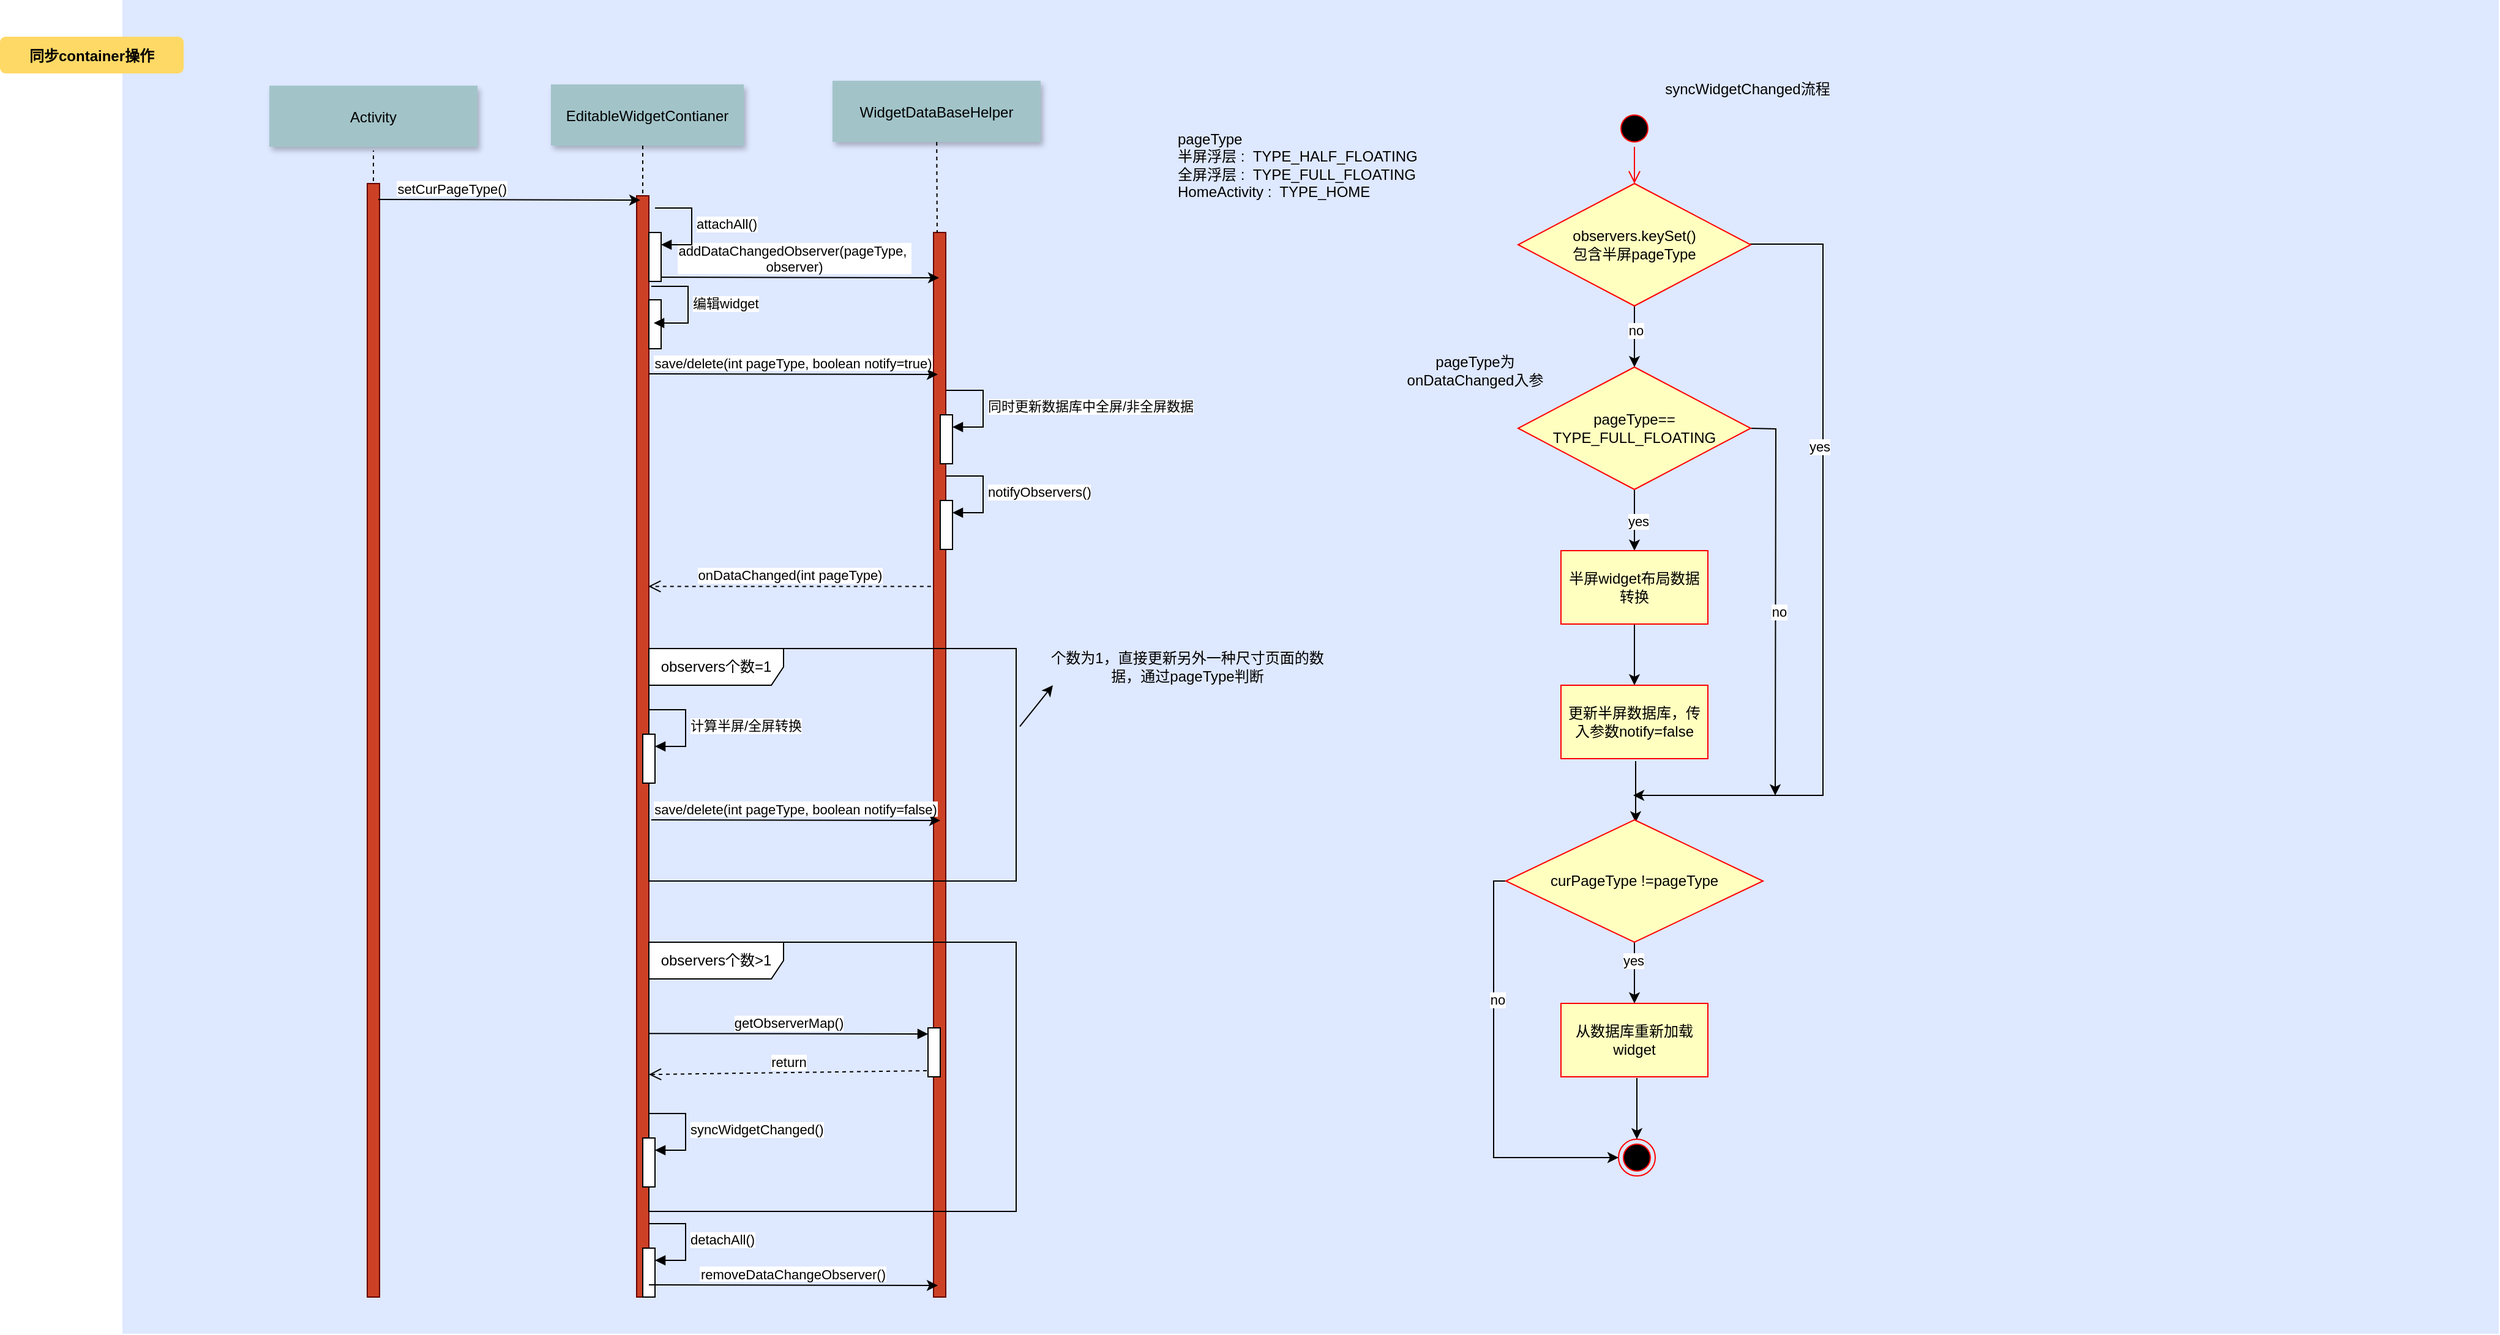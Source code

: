 <mxfile version="25.0.3">
  <diagram name="Page-1" id="9361dd3d-8414-5efd-6122-117bd74ce7a7">
    <mxGraphModel dx="1895" dy="1171" grid="1" gridSize="10" guides="1" tooltips="1" connect="1" arrows="1" fold="1" page="0" pageScale="1.5" pageWidth="826" pageHeight="1169" background="none" math="0" shadow="0">
      <root>
        <mxCell id="0" />
        <mxCell id="1" parent="0" />
        <mxCell id="69" value="" style="fillColor=#DEE8FF;strokeColor=none;" parent="1" vertex="1">
          <mxGeometry x="-220" y="-40" width="1941" height="1090" as="geometry" />
        </mxCell>
        <mxCell id="2" value="" style="fillColor=#CC4125;strokeColor=#660000" parent="1" vertex="1">
          <mxGeometry x="200" y="120" width="10" height="900" as="geometry" />
        </mxCell>
        <mxCell id="4" value="EditableWidgetContianer" style="shadow=1;fillColor=#A2C4C9;strokeColor=none" parent="1" vertex="1">
          <mxGeometry x="130" y="29" width="157.5" height="50" as="geometry" />
        </mxCell>
        <mxCell id="6" value="" style="fillColor=#CC4125;strokeColor=#660000" parent="1" vertex="1">
          <mxGeometry x="442.5" y="150" width="10" height="870" as="geometry" />
        </mxCell>
        <mxCell id="7" value="WidgetDataBaseHelper" style="shadow=1;fillColor=#A2C4C9;strokeColor=none" parent="1" vertex="1">
          <mxGeometry x="360" y="26" width="170" height="50" as="geometry" />
        </mxCell>
        <mxCell id="8" value="" style="edgeStyle=none;endArrow=none;dashed=1" parent="1" source="7" target="6" edge="1">
          <mxGeometry x="272.335" y="165" width="100" height="100" as="geometry">
            <mxPoint x="347.259" y="110" as="sourcePoint" />
            <mxPoint x="347.576" y="165" as="targetPoint" />
          </mxGeometry>
        </mxCell>
        <mxCell id="9" value="addDataChangedObserver(pageType, &#xa;observer)" style="edgeStyle=none;verticalLabelPosition=top;verticalAlign=bottom;" parent="1" edge="1">
          <mxGeometry x="220" y="92" width="100" height="100" as="geometry">
            <mxPoint x="211" y="186.5" as="sourcePoint" />
            <mxPoint x="447" y="187" as="targetPoint" />
          </mxGeometry>
        </mxCell>
        <mxCell id="33" value="" style="edgeStyle=elbowEdgeStyle;elbow=horizontal;endArrow=none;dashed=1" parent="1" source="4" target="2" edge="1">
          <mxGeometry x="230.0" y="310" width="100" height="100" as="geometry">
            <mxPoint x="230.0" y="410" as="sourcePoint" />
            <mxPoint x="330" y="310" as="targetPoint" />
          </mxGeometry>
        </mxCell>
        <mxCell id="71" value="同步container操作" style="rounded=1;fontStyle=1;fillColor=#FFD966;strokeColor=none" parent="1" vertex="1">
          <mxGeometry x="-320" y="-10" width="150" height="30" as="geometry" />
        </mxCell>
        <mxCell id="1cmuNa6uKXrp0ozcfd2a-91" value="" style="html=1;points=[[0,0,0,0,5],[0,1,0,0,-5],[1,0,0,0,5],[1,1,0,0,-5]];perimeter=orthogonalPerimeter;outlineConnect=0;targetShapes=umlLifeline;portConstraint=eastwest;newEdgeStyle={&quot;curved&quot;:0,&quot;rounded&quot;:0};" vertex="1" parent="1">
          <mxGeometry x="210" y="205" width="10" height="40" as="geometry" />
        </mxCell>
        <mxCell id="1cmuNa6uKXrp0ozcfd2a-92" value="编辑widget" style="html=1;align=left;spacingLeft=2;endArrow=block;rounded=0;edgeStyle=orthogonalEdgeStyle;curved=0;rounded=0;" edge="1" parent="1">
          <mxGeometry relative="1" as="geometry">
            <mxPoint x="212" y="194" as="sourcePoint" />
            <Array as="points">
              <mxPoint x="242" y="224" />
            </Array>
            <mxPoint x="214" y="224" as="targetPoint" />
          </mxGeometry>
        </mxCell>
        <mxCell id="1cmuNa6uKXrp0ozcfd2a-93" value="save/delete(int pageType, boolean notify=true)" style="edgeStyle=none;verticalLabelPosition=top;verticalAlign=bottom;" edge="1" parent="1">
          <mxGeometry x="220" y="92" width="100" height="100" as="geometry">
            <mxPoint x="210" y="265.5" as="sourcePoint" />
            <mxPoint x="446" y="266" as="targetPoint" />
          </mxGeometry>
        </mxCell>
        <mxCell id="1cmuNa6uKXrp0ozcfd2a-94" value="" style="html=1;points=[[0,0,0,0,5],[0,1,0,0,-5],[1,0,0,0,5],[1,1,0,0,-5]];perimeter=orthogonalPerimeter;outlineConnect=0;targetShapes=umlLifeline;portConstraint=eastwest;newEdgeStyle={&quot;curved&quot;:0,&quot;rounded&quot;:0};" vertex="1" parent="1">
          <mxGeometry x="448" y="299" width="10" height="40" as="geometry" />
        </mxCell>
        <mxCell id="1cmuNa6uKXrp0ozcfd2a-95" value="同时更新数据库中全屏/非全屏数据" style="html=1;align=left;spacingLeft=2;endArrow=block;rounded=0;edgeStyle=orthogonalEdgeStyle;curved=0;rounded=0;" edge="1" target="1cmuNa6uKXrp0ozcfd2a-94" parent="1">
          <mxGeometry relative="1" as="geometry">
            <mxPoint x="453" y="279" as="sourcePoint" />
            <Array as="points">
              <mxPoint x="483" y="309" />
            </Array>
          </mxGeometry>
        </mxCell>
        <mxCell id="1cmuNa6uKXrp0ozcfd2a-96" value="" style="html=1;points=[[0,0,0,0,5],[0,1,0,0,-5],[1,0,0,0,5],[1,1,0,0,-5]];perimeter=orthogonalPerimeter;outlineConnect=0;targetShapes=umlLifeline;portConstraint=eastwest;newEdgeStyle={&quot;curved&quot;:0,&quot;rounded&quot;:0};" vertex="1" parent="1">
          <mxGeometry x="448" y="369" width="10" height="40" as="geometry" />
        </mxCell>
        <mxCell id="1cmuNa6uKXrp0ozcfd2a-97" value="notifyObservers()" style="html=1;align=left;spacingLeft=2;endArrow=block;rounded=0;edgeStyle=orthogonalEdgeStyle;curved=0;rounded=0;" edge="1" target="1cmuNa6uKXrp0ozcfd2a-96" parent="1">
          <mxGeometry relative="1" as="geometry">
            <mxPoint x="453" y="349" as="sourcePoint" />
            <Array as="points">
              <mxPoint x="483" y="379" />
            </Array>
          </mxGeometry>
        </mxCell>
        <mxCell id="1cmuNa6uKXrp0ozcfd2a-104" value="&lt;div&gt;onDataChanged(int pageType)&lt;/div&gt;" style="html=1;verticalAlign=bottom;endArrow=open;dashed=1;endSize=8;curved=0;rounded=0;exitX=0.248;exitY=0.538;exitDx=0;exitDy=0;exitPerimeter=0;entryX=0.101;entryY=0.538;entryDx=0;entryDy=0;entryPerimeter=0;" edge="1" parent="1">
          <mxGeometry x="-0.003" relative="1" as="geometry">
            <mxPoint x="440.36" y="439.24" as="sourcePoint" />
            <mxPoint x="209.57" y="439.24" as="targetPoint" />
            <mxPoint as="offset" />
          </mxGeometry>
        </mxCell>
        <mxCell id="1cmuNa6uKXrp0ozcfd2a-111" value="observers个数=1" style="shape=umlFrame;whiteSpace=wrap;html=1;pointerEvents=0;width=110;height=30;" vertex="1" parent="1">
          <mxGeometry x="210" y="490" width="300" height="190" as="geometry" />
        </mxCell>
        <mxCell id="1cmuNa6uKXrp0ozcfd2a-112" value="" style="html=1;points=[[0,0,0,0,5],[0,1,0,0,-5],[1,0,0,0,5],[1,1,0,0,-5]];perimeter=orthogonalPerimeter;outlineConnect=0;targetShapes=umlLifeline;portConstraint=eastwest;newEdgeStyle={&quot;curved&quot;:0,&quot;rounded&quot;:0};" vertex="1" parent="1">
          <mxGeometry x="205" y="560" width="10" height="40" as="geometry" />
        </mxCell>
        <mxCell id="1cmuNa6uKXrp0ozcfd2a-113" value="计算半屏/全屏转换" style="html=1;align=left;spacingLeft=2;endArrow=block;rounded=0;edgeStyle=orthogonalEdgeStyle;curved=0;rounded=0;" edge="1" target="1cmuNa6uKXrp0ozcfd2a-112" parent="1">
          <mxGeometry relative="1" as="geometry">
            <mxPoint x="210" y="540" as="sourcePoint" />
            <Array as="points">
              <mxPoint x="240" y="570" />
            </Array>
          </mxGeometry>
        </mxCell>
        <mxCell id="1cmuNa6uKXrp0ozcfd2a-114" value="save/delete(int pageType, boolean notify=false)" style="edgeStyle=none;verticalLabelPosition=top;verticalAlign=bottom;" edge="1" parent="1">
          <mxGeometry x="220" y="92" width="100" height="100" as="geometry">
            <mxPoint x="212" y="630" as="sourcePoint" />
            <mxPoint x="448" y="630.5" as="targetPoint" />
          </mxGeometry>
        </mxCell>
        <mxCell id="1cmuNa6uKXrp0ozcfd2a-116" value="observers个数&amp;gt;1" style="shape=umlFrame;whiteSpace=wrap;html=1;pointerEvents=0;width=110;height=30;" vertex="1" parent="1">
          <mxGeometry x="210" y="730" width="300" height="220" as="geometry" />
        </mxCell>
        <mxCell id="1cmuNa6uKXrp0ozcfd2a-120" value="" style="html=1;points=[[0,0,0,0,5],[0,1,0,0,-5],[1,0,0,0,5],[1,1,0,0,-5]];perimeter=orthogonalPerimeter;outlineConnect=0;targetShapes=umlLifeline;portConstraint=eastwest;newEdgeStyle={&quot;curved&quot;:0,&quot;rounded&quot;:0};" vertex="1" parent="1">
          <mxGeometry x="438" y="800" width="10" height="40" as="geometry" />
        </mxCell>
        <mxCell id="1cmuNa6uKXrp0ozcfd2a-121" value="getObserverMap()" style="html=1;verticalAlign=bottom;endArrow=block;curved=0;rounded=0;entryX=0;entryY=0;entryDx=0;entryDy=5;exitX=0;exitY=0.339;exitDx=0;exitDy=0;exitPerimeter=0;" edge="1" target="1cmuNa6uKXrp0ozcfd2a-120" parent="1" source="1cmuNa6uKXrp0ozcfd2a-116">
          <mxGeometry relative="1" as="geometry">
            <mxPoint x="210" y="805" as="sourcePoint" />
          </mxGeometry>
        </mxCell>
        <mxCell id="1cmuNa6uKXrp0ozcfd2a-122" value="return" style="html=1;verticalAlign=bottom;endArrow=open;dashed=1;endSize=8;curved=0;rounded=0;exitX=0;exitY=1;exitDx=0;exitDy=-5;entryX=0.003;entryY=0.47;entryDx=0;entryDy=0;entryPerimeter=0;exitPerimeter=0;" edge="1" parent="1">
          <mxGeometry relative="1" as="geometry">
            <mxPoint x="209.96" y="838.1" as="targetPoint" />
            <mxPoint x="437" y="835" as="sourcePoint" />
          </mxGeometry>
        </mxCell>
        <mxCell id="1cmuNa6uKXrp0ozcfd2a-125" value="" style="html=1;points=[[0,0,0,0,5],[0,1,0,0,-5],[1,0,0,0,5],[1,1,0,0,-5]];perimeter=orthogonalPerimeter;outlineConnect=0;targetShapes=umlLifeline;portConstraint=eastwest;newEdgeStyle={&quot;curved&quot;:0,&quot;rounded&quot;:0};" vertex="1" parent="1">
          <mxGeometry x="205" y="890" width="10" height="40" as="geometry" />
        </mxCell>
        <mxCell id="1cmuNa6uKXrp0ozcfd2a-126" value="&lt;div&gt;syncWidgetChanged()&lt;/div&gt;" style="html=1;align=left;spacingLeft=2;endArrow=block;rounded=0;edgeStyle=orthogonalEdgeStyle;curved=0;rounded=0;" edge="1" target="1cmuNa6uKXrp0ozcfd2a-125" parent="1">
          <mxGeometry relative="1" as="geometry">
            <mxPoint x="210" y="870" as="sourcePoint" />
            <Array as="points">
              <mxPoint x="240" y="900" />
            </Array>
          </mxGeometry>
        </mxCell>
        <mxCell id="1cmuNa6uKXrp0ozcfd2a-127" value="个数为1，直接更新另外一种尺寸页面的数据，通过pageType判断" style="text;html=1;align=center;verticalAlign=middle;whiteSpace=wrap;rounded=0;" vertex="1" parent="1">
          <mxGeometry x="530" y="490" width="240" height="30" as="geometry" />
        </mxCell>
        <mxCell id="1cmuNa6uKXrp0ozcfd2a-128" value="" style="endArrow=classic;html=1;rounded=0;exitX=1.01;exitY=0.335;exitDx=0;exitDy=0;exitPerimeter=0;" edge="1" parent="1" source="1cmuNa6uKXrp0ozcfd2a-111">
          <mxGeometry width="50" height="50" relative="1" as="geometry">
            <mxPoint x="500" y="560" as="sourcePoint" />
            <mxPoint x="540" y="520" as="targetPoint" />
          </mxGeometry>
        </mxCell>
        <mxCell id="1cmuNa6uKXrp0ozcfd2a-130" value="Activity" style="shadow=1;fillColor=#A2C4C9;strokeColor=none" vertex="1" parent="1">
          <mxGeometry x="-100" y="30" width="170" height="50" as="geometry" />
        </mxCell>
        <mxCell id="1cmuNa6uKXrp0ozcfd2a-134" value="" style="edgeStyle=elbowEdgeStyle;elbow=horizontal;endArrow=none;dashed=1;exitX=0.5;exitY=1;exitDx=0;exitDy=0;" edge="1" parent="1">
          <mxGeometry x="230.0" y="310" width="100" height="100" as="geometry">
            <mxPoint x="-15" y="204" as="sourcePoint" />
            <mxPoint x="-15" y="83" as="targetPoint" />
          </mxGeometry>
        </mxCell>
        <mxCell id="1cmuNa6uKXrp0ozcfd2a-135" value="" style="fillColor=#CC4125;strokeColor=#660000" vertex="1" parent="1">
          <mxGeometry x="-20" y="110" width="10" height="910" as="geometry" />
        </mxCell>
        <mxCell id="1cmuNa6uKXrp0ozcfd2a-136" value="setCurPageType()" style="edgeStyle=none;verticalLabelPosition=top;verticalAlign=bottom;labelPosition=left;align=right;exitX=0.6;exitY=0.039;exitDx=0;exitDy=0;exitPerimeter=0;" edge="1" parent="1">
          <mxGeometry x="110" y="49.5" width="100" height="100" as="geometry">
            <mxPoint x="-11" y="123" as="sourcePoint" />
            <mxPoint x="203" y="123.5" as="targetPoint" />
          </mxGeometry>
        </mxCell>
        <mxCell id="1cmuNa6uKXrp0ozcfd2a-138" value="" style="html=1;points=[[0,0,0,0,5],[0,1,0,0,-5],[1,0,0,0,5],[1,1,0,0,-5]];perimeter=orthogonalPerimeter;outlineConnect=0;targetShapes=umlLifeline;portConstraint=eastwest;newEdgeStyle={&quot;curved&quot;:0,&quot;rounded&quot;:0};" vertex="1" parent="1">
          <mxGeometry x="210" y="150" width="10" height="40" as="geometry" />
        </mxCell>
        <mxCell id="1cmuNa6uKXrp0ozcfd2a-139" value="attachAll()" style="html=1;align=left;spacingLeft=2;endArrow=block;rounded=0;edgeStyle=orthogonalEdgeStyle;curved=0;rounded=0;" edge="1" target="1cmuNa6uKXrp0ozcfd2a-138" parent="1">
          <mxGeometry relative="1" as="geometry">
            <mxPoint x="215" y="130" as="sourcePoint" />
            <Array as="points">
              <mxPoint x="245" y="160" />
            </Array>
          </mxGeometry>
        </mxCell>
        <mxCell id="1cmuNa6uKXrp0ozcfd2a-140" value="" style="html=1;points=[[0,0,0,0,5],[0,1,0,0,-5],[1,0,0,0,5],[1,1,0,0,-5]];perimeter=orthogonalPerimeter;outlineConnect=0;targetShapes=umlLifeline;portConstraint=eastwest;newEdgeStyle={&quot;curved&quot;:0,&quot;rounded&quot;:0};" vertex="1" parent="1">
          <mxGeometry x="205" y="980" width="10" height="40" as="geometry" />
        </mxCell>
        <mxCell id="1cmuNa6uKXrp0ozcfd2a-141" value="detachAll()" style="html=1;align=left;spacingLeft=2;endArrow=block;rounded=0;edgeStyle=orthogonalEdgeStyle;curved=0;rounded=0;" edge="1" target="1cmuNa6uKXrp0ozcfd2a-140" parent="1">
          <mxGeometry relative="1" as="geometry">
            <mxPoint x="210" y="960" as="sourcePoint" />
            <Array as="points">
              <mxPoint x="240" y="990" />
            </Array>
          </mxGeometry>
        </mxCell>
        <mxCell id="1cmuNa6uKXrp0ozcfd2a-142" value="removeDataChangeObserver()" style="edgeStyle=none;verticalLabelPosition=top;verticalAlign=bottom;" edge="1" parent="1">
          <mxGeometry x="220" y="92" width="100" height="100" as="geometry">
            <mxPoint x="210" y="1010" as="sourcePoint" />
            <mxPoint x="446" y="1010.5" as="targetPoint" />
          </mxGeometry>
        </mxCell>
        <mxCell id="1cmuNa6uKXrp0ozcfd2a-143" value="" style="ellipse;html=1;shape=startState;fillColor=#000000;strokeColor=#ff0000;" vertex="1" parent="1">
          <mxGeometry x="1000" y="50" width="30" height="30" as="geometry" />
        </mxCell>
        <mxCell id="1cmuNa6uKXrp0ozcfd2a-144" value="" style="edgeStyle=orthogonalEdgeStyle;html=1;verticalAlign=bottom;endArrow=open;endSize=8;strokeColor=#ff0000;rounded=0;" edge="1" source="1cmuNa6uKXrp0ozcfd2a-143" parent="1">
          <mxGeometry relative="1" as="geometry">
            <mxPoint x="1015" y="110" as="targetPoint" />
          </mxGeometry>
        </mxCell>
        <mxCell id="1cmuNa6uKXrp0ozcfd2a-165" value="" style="edgeStyle=orthogonalEdgeStyle;rounded=0;orthogonalLoop=1;jettySize=auto;html=1;" edge="1" parent="1" source="1cmuNa6uKXrp0ozcfd2a-146" target="1cmuNa6uKXrp0ozcfd2a-164">
          <mxGeometry relative="1" as="geometry" />
        </mxCell>
        <mxCell id="1cmuNa6uKXrp0ozcfd2a-168" value="no" style="edgeLabel;html=1;align=center;verticalAlign=middle;resizable=0;points=[];" vertex="1" connectable="0" parent="1cmuNa6uKXrp0ozcfd2a-165">
          <mxGeometry x="-0.2" y="1" relative="1" as="geometry">
            <mxPoint as="offset" />
          </mxGeometry>
        </mxCell>
        <mxCell id="1cmuNa6uKXrp0ozcfd2a-192" style="edgeStyle=orthogonalEdgeStyle;rounded=0;orthogonalLoop=1;jettySize=auto;html=1;exitX=0.649;exitY=0.183;exitDx=0;exitDy=0;exitPerimeter=0;" edge="1" parent="1">
          <mxGeometry relative="1" as="geometry">
            <mxPoint x="1043.709" y="159.47" as="sourcePoint" />
            <mxPoint x="1014" y="610" as="targetPoint" />
            <Array as="points">
              <mxPoint x="1169" y="160" />
              <mxPoint x="1169" y="610" />
            </Array>
          </mxGeometry>
        </mxCell>
        <mxCell id="1cmuNa6uKXrp0ozcfd2a-196" value="&lt;div&gt;yes&lt;/div&gt;" style="edgeLabel;html=1;align=center;verticalAlign=middle;resizable=0;points=[];" vertex="1" connectable="0" parent="1cmuNa6uKXrp0ozcfd2a-192">
          <mxGeometry x="-0.203" y="-3" relative="1" as="geometry">
            <mxPoint as="offset" />
          </mxGeometry>
        </mxCell>
        <mxCell id="1cmuNa6uKXrp0ozcfd2a-146" value="&lt;div&gt;observers.keySet()&lt;/div&gt;&lt;div&gt;包含半屏pageType&lt;/div&gt;" style="rhombus;whiteSpace=wrap;html=1;fontColor=#000000;fillColor=#ffffc0;strokeColor=#ff0000;" vertex="1" parent="1">
          <mxGeometry x="920" y="110" width="190" height="100" as="geometry" />
        </mxCell>
        <mxCell id="1cmuNa6uKXrp0ozcfd2a-163" value="pageType&lt;br&gt;半屏浮层 :&amp;nbsp; TYPE_HALF_FLOATING&lt;br&gt;&lt;div&gt;全屏浮层 :&amp;nbsp; TYPE_FULL_FLOATING&lt;/div&gt;&lt;div&gt;HomeActivity :&amp;nbsp; TYPE_HOME&lt;br&gt;&lt;/div&gt;" style="text;html=1;whiteSpace=wrap;overflow=hidden;rounded=0;" vertex="1" parent="1">
          <mxGeometry x="640" y="60" width="240" height="120" as="geometry" />
        </mxCell>
        <mxCell id="1cmuNa6uKXrp0ozcfd2a-167" value="" style="edgeStyle=orthogonalEdgeStyle;rounded=0;orthogonalLoop=1;jettySize=auto;html=1;" edge="1" parent="1" source="1cmuNa6uKXrp0ozcfd2a-164" target="1cmuNa6uKXrp0ozcfd2a-166">
          <mxGeometry relative="1" as="geometry" />
        </mxCell>
        <mxCell id="1cmuNa6uKXrp0ozcfd2a-169" value="&lt;div&gt;yes&lt;/div&gt;" style="edgeLabel;html=1;align=center;verticalAlign=middle;resizable=0;points=[];" vertex="1" connectable="0" parent="1cmuNa6uKXrp0ozcfd2a-167">
          <mxGeometry x="0.04" y="3" relative="1" as="geometry">
            <mxPoint as="offset" />
          </mxGeometry>
        </mxCell>
        <mxCell id="1cmuNa6uKXrp0ozcfd2a-197" style="edgeStyle=orthogonalEdgeStyle;rounded=0;orthogonalLoop=1;jettySize=auto;html=1;" edge="1" parent="1">
          <mxGeometry relative="1" as="geometry">
            <mxPoint x="1130" y="610" as="targetPoint" />
            <mxPoint x="1109.53" y="310.0" as="sourcePoint" />
          </mxGeometry>
        </mxCell>
        <mxCell id="1cmuNa6uKXrp0ozcfd2a-198" value="no" style="edgeLabel;html=1;align=center;verticalAlign=middle;resizable=0;points=[];" vertex="1" connectable="0" parent="1cmuNa6uKXrp0ozcfd2a-197">
          <mxGeometry x="0.054" y="2" relative="1" as="geometry">
            <mxPoint y="1" as="offset" />
          </mxGeometry>
        </mxCell>
        <mxCell id="1cmuNa6uKXrp0ozcfd2a-164" value="&lt;div&gt;pageType==&lt;/div&gt;&lt;div&gt;TYPE_FULL_FLOATING&lt;/div&gt;" style="rhombus;whiteSpace=wrap;html=1;fontColor=#000000;fillColor=#ffffc0;strokeColor=#ff0000;" vertex="1" parent="1">
          <mxGeometry x="920" y="260" width="190" height="100" as="geometry" />
        </mxCell>
        <mxCell id="1cmuNa6uKXrp0ozcfd2a-173" value="" style="edgeStyle=orthogonalEdgeStyle;rounded=0;orthogonalLoop=1;jettySize=auto;html=1;" edge="1" parent="1" source="1cmuNa6uKXrp0ozcfd2a-166" target="1cmuNa6uKXrp0ozcfd2a-172">
          <mxGeometry relative="1" as="geometry" />
        </mxCell>
        <mxCell id="1cmuNa6uKXrp0ozcfd2a-166" value="半屏widget布局数据转换" style="whiteSpace=wrap;html=1;fillColor=#ffffc0;strokeColor=#ff0000;fontColor=#000000;" vertex="1" parent="1">
          <mxGeometry x="955" y="410" width="120" height="60" as="geometry" />
        </mxCell>
        <mxCell id="1cmuNa6uKXrp0ozcfd2a-175" value="" style="edgeStyle=orthogonalEdgeStyle;rounded=0;orthogonalLoop=1;jettySize=auto;html=1;" edge="1" parent="1">
          <mxGeometry relative="1" as="geometry">
            <mxPoint x="1016" y="582" as="sourcePoint" />
            <mxPoint x="1016" y="632" as="targetPoint" />
            <Array as="points">
              <mxPoint x="1016" y="632" />
              <mxPoint x="1016" y="632" />
            </Array>
          </mxGeometry>
        </mxCell>
        <mxCell id="1cmuNa6uKXrp0ozcfd2a-172" value="更新半屏数据库，传入参数notify=false" style="whiteSpace=wrap;html=1;fillColor=#ffffc0;strokeColor=#ff0000;fontColor=#000000;" vertex="1" parent="1">
          <mxGeometry x="955" y="520" width="120" height="60" as="geometry" />
        </mxCell>
        <mxCell id="1cmuNa6uKXrp0ozcfd2a-180" value="" style="edgeStyle=orthogonalEdgeStyle;rounded=0;orthogonalLoop=1;jettySize=auto;html=1;" edge="1" parent="1" source="1cmuNa6uKXrp0ozcfd2a-174" target="1cmuNa6uKXrp0ozcfd2a-179">
          <mxGeometry relative="1" as="geometry" />
        </mxCell>
        <mxCell id="1cmuNa6uKXrp0ozcfd2a-195" value="yes" style="edgeLabel;html=1;align=center;verticalAlign=middle;resizable=0;points=[];" vertex="1" connectable="0" parent="1cmuNa6uKXrp0ozcfd2a-180">
          <mxGeometry x="-0.4" y="-1" relative="1" as="geometry">
            <mxPoint as="offset" />
          </mxGeometry>
        </mxCell>
        <mxCell id="1cmuNa6uKXrp0ozcfd2a-193" style="edgeStyle=orthogonalEdgeStyle;rounded=0;orthogonalLoop=1;jettySize=auto;html=1;entryX=0;entryY=0.5;entryDx=0;entryDy=0;" edge="1" parent="1" source="1cmuNa6uKXrp0ozcfd2a-174" target="1cmuNa6uKXrp0ozcfd2a-186">
          <mxGeometry relative="1" as="geometry">
            <Array as="points">
              <mxPoint x="900" y="680" />
              <mxPoint x="900" y="906" />
            </Array>
          </mxGeometry>
        </mxCell>
        <mxCell id="1cmuNa6uKXrp0ozcfd2a-194" value="no" style="edgeLabel;html=1;align=center;verticalAlign=middle;resizable=0;points=[];" vertex="1" connectable="0" parent="1cmuNa6uKXrp0ozcfd2a-193">
          <mxGeometry x="-0.367" y="3" relative="1" as="geometry">
            <mxPoint as="offset" />
          </mxGeometry>
        </mxCell>
        <mxCell id="1cmuNa6uKXrp0ozcfd2a-174" value="curPageType !=pageType" style="rhombus;whiteSpace=wrap;html=1;fillColor=#ffffc0;strokeColor=#ff0000;fontColor=#000000;" vertex="1" parent="1">
          <mxGeometry x="910" y="630" width="210" height="100" as="geometry" />
        </mxCell>
        <mxCell id="1cmuNa6uKXrp0ozcfd2a-176" value="pageType为onDataChanged入参" style="text;html=1;align=center;verticalAlign=middle;whiteSpace=wrap;rounded=0;" vertex="1" parent="1">
          <mxGeometry x="820" y="245" width="130" height="35" as="geometry" />
        </mxCell>
        <mxCell id="1cmuNa6uKXrp0ozcfd2a-178" value="syncWidgetChanged流程" style="text;html=1;align=center;verticalAlign=middle;whiteSpace=wrap;rounded=0;" vertex="1" parent="1">
          <mxGeometry x="1020" y="15" width="175" height="35" as="geometry" />
        </mxCell>
        <mxCell id="1cmuNa6uKXrp0ozcfd2a-179" value="从数据库重新加载widget" style="whiteSpace=wrap;html=1;fillColor=#ffffc0;strokeColor=#ff0000;fontColor=#000000;" vertex="1" parent="1">
          <mxGeometry x="955" y="780" width="120" height="60" as="geometry" />
        </mxCell>
        <mxCell id="1cmuNa6uKXrp0ozcfd2a-186" value="" style="ellipse;html=1;shape=endState;fillColor=#000000;strokeColor=#ff0000;" vertex="1" parent="1">
          <mxGeometry x="1002" y="891" width="30" height="30" as="geometry" />
        </mxCell>
        <mxCell id="1cmuNa6uKXrp0ozcfd2a-188" value="" style="edgeStyle=orthogonalEdgeStyle;rounded=0;orthogonalLoop=1;jettySize=auto;html=1;" edge="1" parent="1">
          <mxGeometry relative="1" as="geometry">
            <mxPoint x="1017" y="841" as="sourcePoint" />
            <mxPoint x="1017" y="891" as="targetPoint" />
          </mxGeometry>
        </mxCell>
      </root>
    </mxGraphModel>
  </diagram>
</mxfile>
